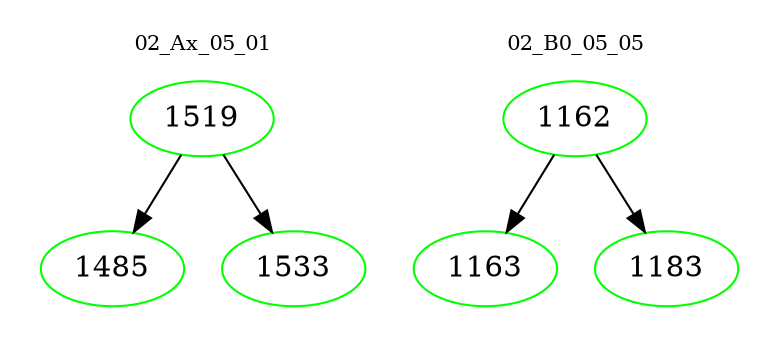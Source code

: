 digraph{
subgraph cluster_0 {
color = white
label = "02_Ax_05_01";
fontsize=10;
T0_1519 [label="1519", color="green"]
T0_1519 -> T0_1485 [color="black"]
T0_1485 [label="1485", color="green"]
T0_1519 -> T0_1533 [color="black"]
T0_1533 [label="1533", color="green"]
}
subgraph cluster_1 {
color = white
label = "02_B0_05_05";
fontsize=10;
T1_1162 [label="1162", color="green"]
T1_1162 -> T1_1163 [color="black"]
T1_1163 [label="1163", color="green"]
T1_1162 -> T1_1183 [color="black"]
T1_1183 [label="1183", color="green"]
}
}
